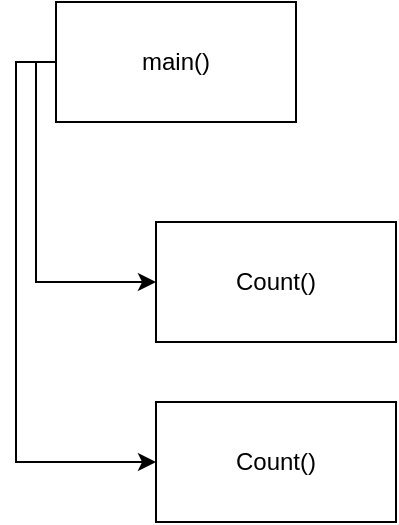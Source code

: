 <mxfile version="24.8.4">
  <diagram name="Сторінка-1" id="LNzNJroy4MMF9-8_3v1R">
    <mxGraphModel dx="1050" dy="522" grid="1" gridSize="10" guides="1" tooltips="1" connect="1" arrows="1" fold="1" page="1" pageScale="1" pageWidth="827" pageHeight="1169" math="0" shadow="0">
      <root>
        <mxCell id="0" />
        <mxCell id="1" parent="0" />
        <mxCell id="oRgB9UU9qkgNmUb0HoHf-3" style="edgeStyle=orthogonalEdgeStyle;rounded=0;orthogonalLoop=1;jettySize=auto;html=1;entryX=0;entryY=0.5;entryDx=0;entryDy=0;" edge="1" parent="1" source="oRgB9UU9qkgNmUb0HoHf-1" target="oRgB9UU9qkgNmUb0HoHf-2">
          <mxGeometry relative="1" as="geometry">
            <Array as="points">
              <mxPoint x="320" y="90" />
              <mxPoint x="320" y="200" />
            </Array>
          </mxGeometry>
        </mxCell>
        <mxCell id="oRgB9UU9qkgNmUb0HoHf-5" style="edgeStyle=orthogonalEdgeStyle;rounded=0;orthogonalLoop=1;jettySize=auto;html=1;entryX=0;entryY=0.5;entryDx=0;entryDy=0;" edge="1" parent="1" source="oRgB9UU9qkgNmUb0HoHf-1" target="oRgB9UU9qkgNmUb0HoHf-4">
          <mxGeometry relative="1" as="geometry">
            <Array as="points">
              <mxPoint x="310" y="90" />
              <mxPoint x="310" y="290" />
            </Array>
          </mxGeometry>
        </mxCell>
        <mxCell id="oRgB9UU9qkgNmUb0HoHf-1" value="main()" style="rounded=0;whiteSpace=wrap;html=1;" vertex="1" parent="1">
          <mxGeometry x="330" y="60" width="120" height="60" as="geometry" />
        </mxCell>
        <mxCell id="oRgB9UU9qkgNmUb0HoHf-2" value="Count()" style="rounded=0;whiteSpace=wrap;html=1;" vertex="1" parent="1">
          <mxGeometry x="380" y="170" width="120" height="60" as="geometry" />
        </mxCell>
        <mxCell id="oRgB9UU9qkgNmUb0HoHf-4" value="Count()" style="rounded=0;whiteSpace=wrap;html=1;" vertex="1" parent="1">
          <mxGeometry x="380" y="260" width="120" height="60" as="geometry" />
        </mxCell>
      </root>
    </mxGraphModel>
  </diagram>
</mxfile>
